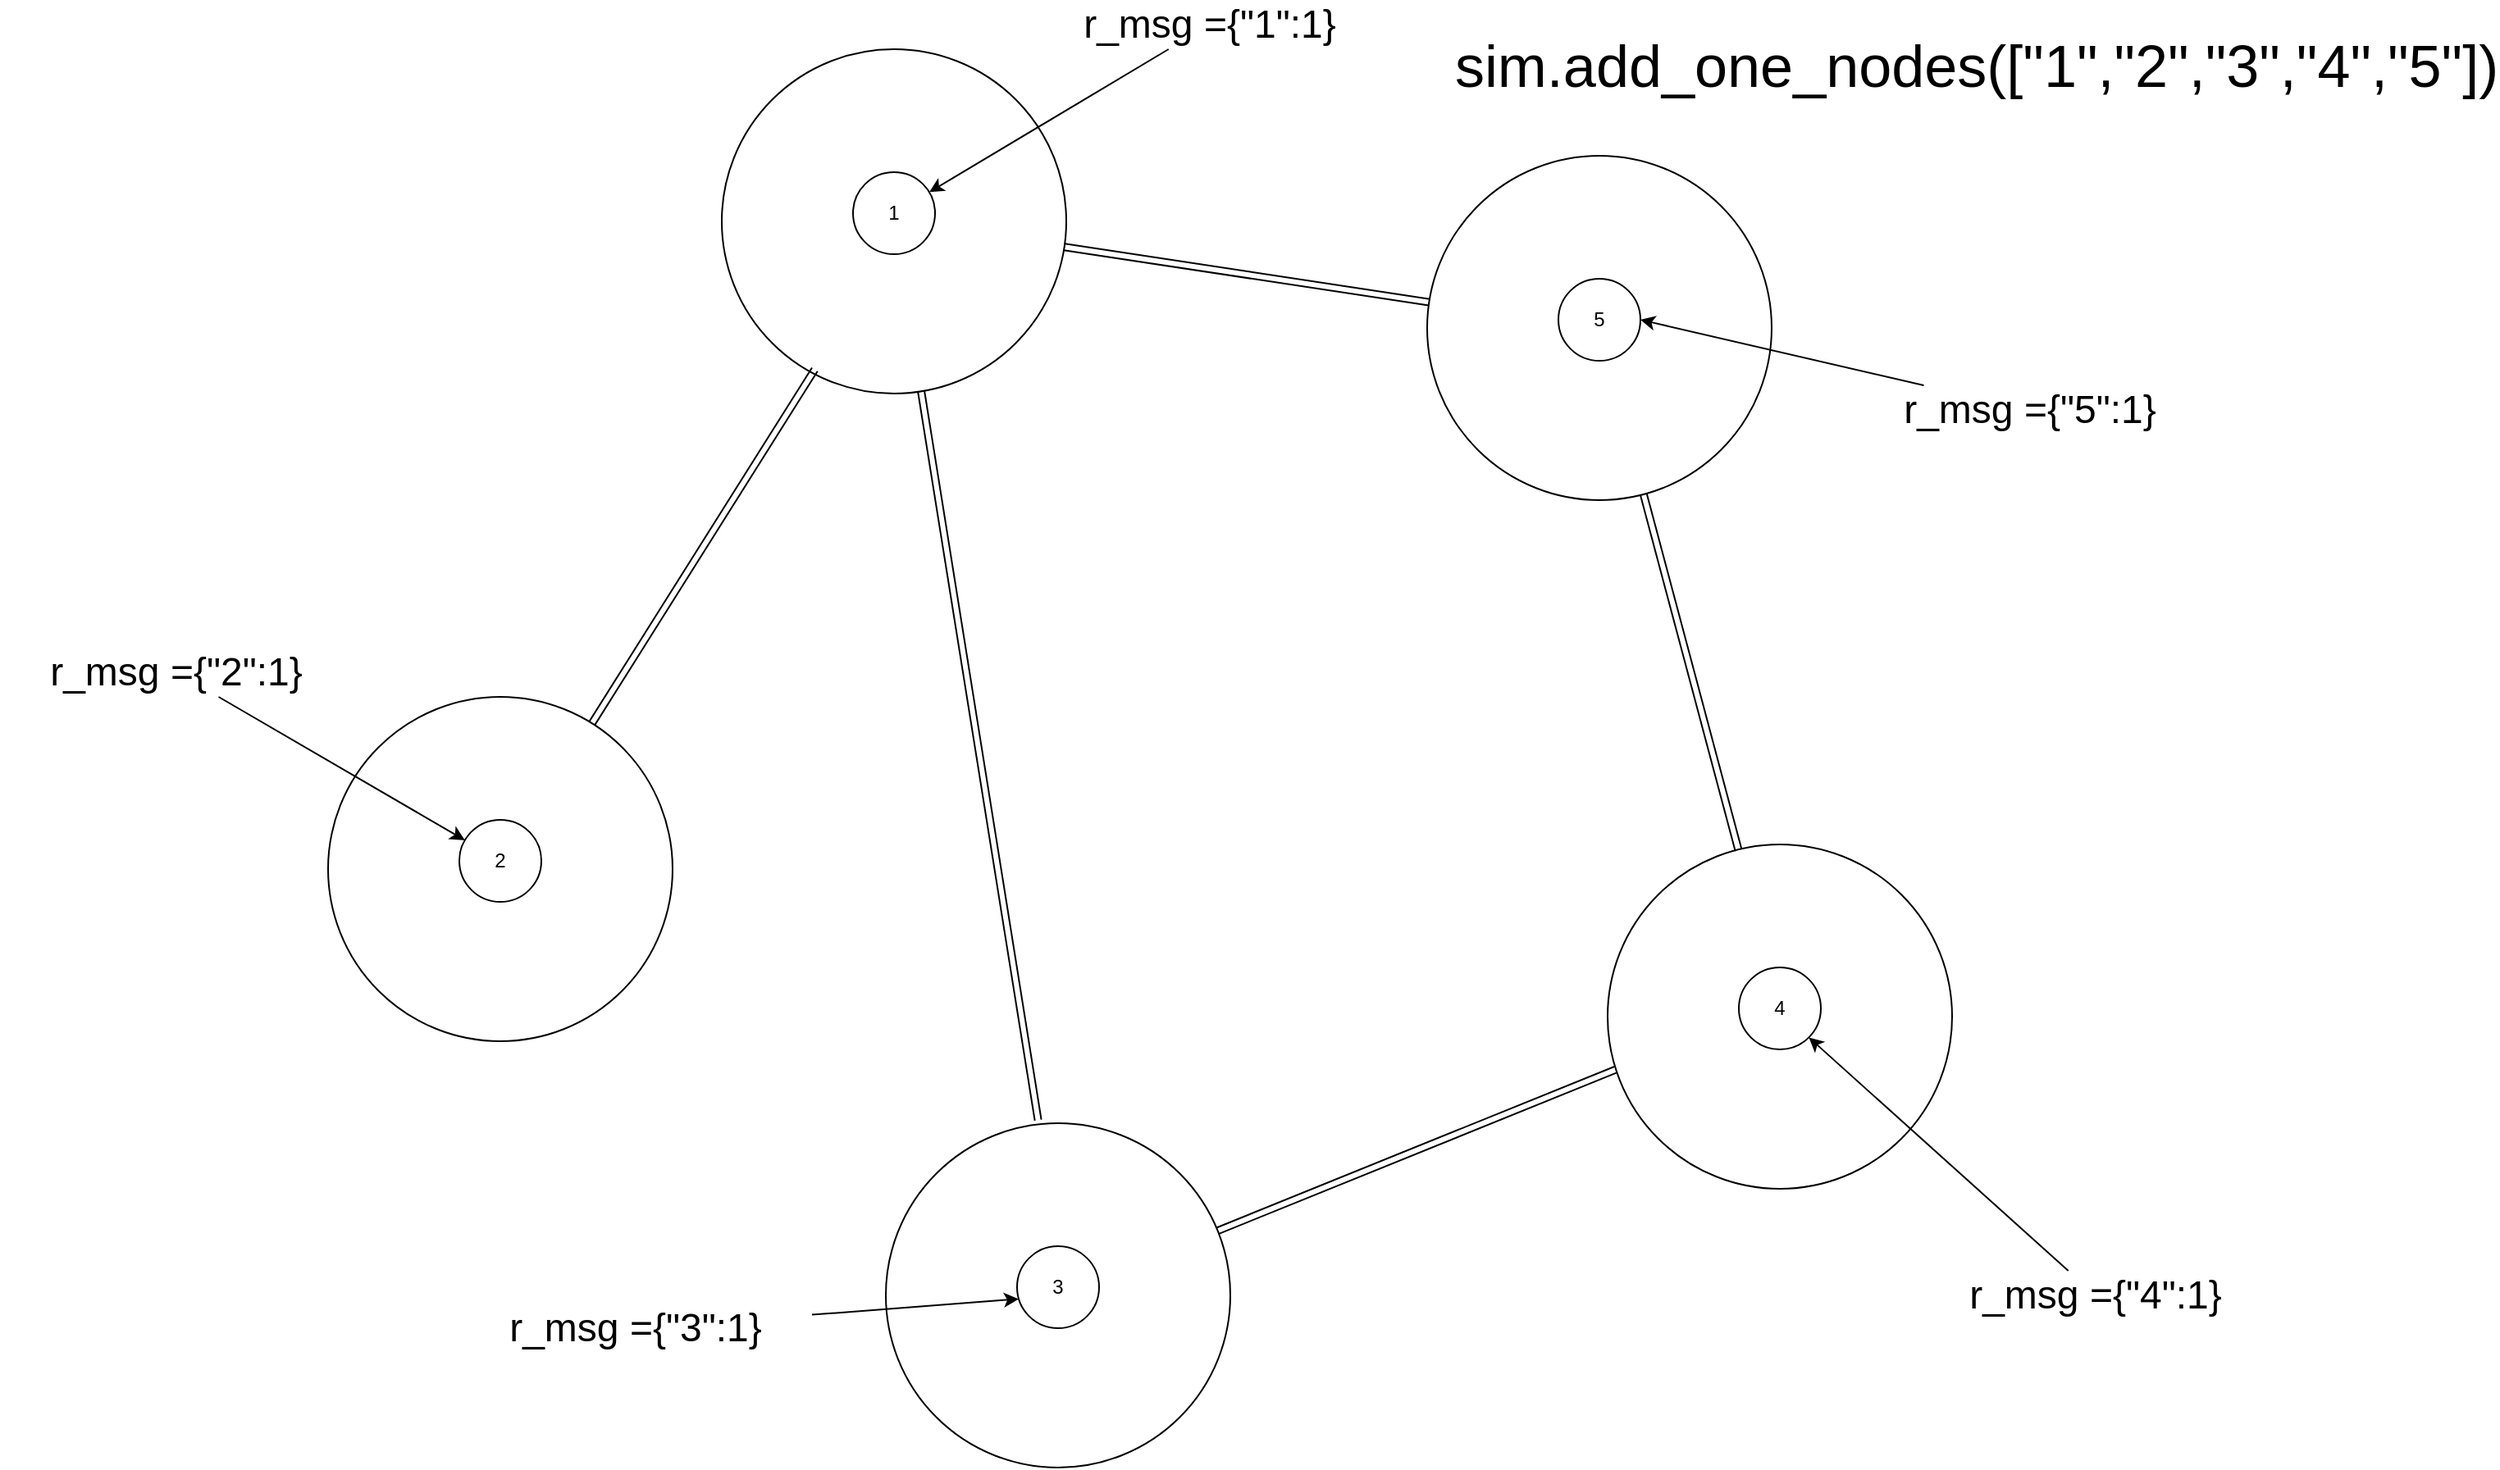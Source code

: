 <mxfile>
    <diagram name="Add One Node IDs Diagram" id="diagram1">
        <mxGraphModel dx="2196" dy="856" grid="1" gridSize="10" guides="1" tooltips="1" connect="1" arrows="1" fold="1" page="1" pageScale="1" pageWidth="850" pageHeight="1100" math="0" shadow="0">
            <root>
                <mxCell id="0"/>
                <mxCell id="1" parent="0"/>
                <mxCell id="title" value="Gds类add_one_node_ids方法工作流程图" style="text;html=1;strokeWidth=0;fillColor=none;fontSize=18;fontFamily=Arial;align=center;" parent="1">
                    <mxGeometry x="300" y="20" width="500" height="30" as="geometry"/>
                </mxCell>
                <mxCell id="legend" value="图例" style="shape=rectangle;strokeWidth=1;fillColor=#f5f5f5;align=center;fontSize=14;fontFamily=Arial;" parent="1">
                    <mxGeometry x="10" y="60" width="120" height="120" as="geometry"/>
                </mxCell>
                <mxCell id="legend_node" value="节点" style="shape=ellipse;strokeWidth=2;fillColor=none;" parent="1">
                    <mxGeometry x="20" y="90" width="30" height="30" as="geometry"/>
                </mxCell>
                <mxCell id="legend_text1" value="节点" style="text;html=1;strokeWidth=0;fillColor=none;" parent="1">
                    <mxGeometry x="60" y="95" width="60" height="20" as="geometry"/>
                </mxCell>
                <mxCell id="legend_source" value="源节点" style="shape=ellipse;strokeWidth=2;fillColor=#ccffcc;" parent="1">
                    <mxGeometry x="20" y="120" width="30" height="30" as="geometry"/>
                </mxCell>
                <mxCell id="legend_text2" value="源节点" style="text;html=1;strokeWidth=0;fillColor=none;" parent="1">
                    <mxGeometry x="60" y="125" width="60" height="20" as="geometry"/>
                </mxCell>
                <mxCell id="legend_edge" value="边" style="shape=line;strokeWidth=1;" parent="1">
                    <mxGeometry x="20" y="150" width="30" as="geometry"/>
                </mxCell>
                <mxCell id="legend_text3" value="边" style="text;html=1;strokeWidth=0;fillColor=none;" parent="1">
                    <mxGeometry x="60" y="145" width="60" height="20" as="geometry"/>
                </mxCell>
                <mxCell id="node1" value="节点1" style="shape=ellipse;strokeWidth=2;fillColor=#ccffcc;" parent="1">
                    <mxGeometry x="300" y="200" width="60" height="60" as="geometry"/>
                </mxCell>
                <mxCell id="node2" value="节点2" style="shape=ellipse;strokeWidth=2;fillColor=none;" parent="1">
                    <mxGeometry x="400" y="150" width="60" height="60" as="geometry"/>
                </mxCell>
                <mxCell id="node3" value="节点3" style="shape=ellipse;strokeWidth=2;fillColor=none;" parent="1">
                    <mxGeometry x="400" y="250" width="60" height="60" as="geometry"/>
                </mxCell>
                <mxCell id="node4" value="节点4" style="shape=ellipse;strokeWidth=2;fillColor=none;" parent="1">
                    <mxGeometry x="500" y="150" width="60" height="60" as="geometry"/>
                </mxCell>
                <mxCell id="node5" value="节点5" style="shape=ellipse;strokeWidth=2;fillColor=none;" parent="1">
                    <mxGeometry x="500" y="250" width="60" height="60" as="geometry"/>
                </mxCell>
                <mxCell id="edge1-2" style="shape=line;strokeWidth=1;" parent="1" source="node1" target="node2">
                    <mxGeometry as="geometry"/>
                </mxCell>
                <mxCell id="edge1-3" style="shape=line;strokeWidth=1;" parent="1" source="node1" target="node3">
                    <mxGeometry as="geometry"/>
                </mxCell>
                <mxCell id="edge2-4" style="shape=line;strokeWidth=1;" parent="1" source="node2" target="node4">
                    <mxGeometry as="geometry"/>
                </mxCell>
                <mxCell id="edge3-5" style="shape=line;strokeWidth=1;" parent="1" source="node3" target="node5">
                    <mxGeometry as="geometry"/>
                </mxCell>
                <mxCell id="edge2-3" style="shape=line;strokeWidth=1;" parent="1" source="node2" target="node3">
                    <mxGeometry as="geometry"/>
                </mxCell>
                <mxCell id="edge4-5" style="shape=line;strokeWidth=1;" parent="1" source="node4" target="node5">
                    <mxGeometry as="geometry"/>
                </mxCell>
                <mxCell id="step1" value="步骤1: 初始化 node_ids = [1]" style="shape=rectangle;strokeWidth=1;fillColor=none;" parent="1">
                    <mxGeometry x="650" y="100" width="150" height="60" as="geometry"/>
                </mxCell>
                <mxCell id="step2" value="步骤2: 遍历node_ids for node_id in node_ids:" style="shape=rectangle;strokeWidth=1;fillColor=none;" parent="1">
                    <mxGeometry x="650" y="180" width="150" height="60" as="geometry"/>
                </mxCell>
                <mxCell id="step3" value="步骤3: 获取原始消息 origin_msg = json.loads(self.nodeid_msg_dict[node_id])" style="shape=rectangle;strokeWidth=1;fillColor=none;" parent="1">
                    <mxGeometry x="650" y="260" width="150" height="60" as="geometry"/>
                </mxCell>
                <mxCell id="step4" value="步骤4: 创建新消息 add_msg = {str(node_id): 1}" style="shape=rectangle;strokeWidth=1;fillColor=none;" parent="1">
                    <mxGeometry x="650" y="340" width="150" height="60" as="geometry"/>
                </mxCell>
                <mxCell id="step5" value="步骤5: 更新原始消息 origin_msg.update(add_msg)" style="shape=rectangle;strokeWidth=1;fillColor=none;" parent="1">
                    <mxGeometry x="650" y="420" width="150" height="60" as="geometry"/>
                </mxCell>
                <mxCell id="step6" value="步骤6: 合并消息 buffer = [add_msg, origin_msg] merged_dict = merge_dicts_with_sum(buffer)" style="shape=rectangle;strokeWidth=1;fillColor=none;" parent="1">
                    <mxGeometry x="650" y="500" width="150" height="80" as="geometry"/>
                </mxCell>
                <mxCell id="step7" value="步骤7: 保存结果 self.nodeid_msg_dict[node_id] = json.dumps(merged_dict) self.normalize_node_id(node_id)" style="shape=rectangle;strokeWidth=1;fillColor=none;" parent="1">
                    <mxGeometry x="650" y="590" width="150" height="80" as="geometry"/>
                </mxCell>
                <mxCell id="msg_before" value="原始消息: {}" style="shape=rectangle;strokeWidth=1;fillColor=none;" parent="1">
                    <mxGeometry x="300" y="350" width="200" height="40" as="geometry"/>
                </mxCell>
                <mxCell id="msg_add" value="添加消息: {&#39;1&#39;: 1}" style="shape=rectangle;strokeWidth=1;fillColor=none;" parent="1">
                    <mxGeometry x="300" y="410" width="200" height="40" as="geometry"/>
                </mxCell>
                <mxCell id="msg_after" value="合并后消息: {&#39;1&#39;: 1}" style="shape=rectangle;strokeWidth=1;fillColor=none;" parent="1">
                    <mxGeometry x="300" y="470" width="200" height="40" as="geometry"/>
                </mxCell>
                <mxCell id="arrow_step1-2" style="shape=arrow;strokeWidth=1;" parent="1" source="step1" target="step2">
                    <mxGeometry as="geometry"/>
                </mxCell>
                <mxCell id="arrow_step2-3" style="shape=arrow;strokeWidth=1;" parent="1" source="step2" target="step3">
                    <mxGeometry as="geometry"/>
                </mxCell>
                <mxCell id="arrow_step3-4" style="shape=arrow;strokeWidth=1;" parent="1" source="step3" target="step4">
                    <mxGeometry as="geometry"/>
                </mxCell>
                <mxCell id="arrow_step4-5" style="shape=arrow;strokeWidth=1;" parent="1" source="step4" target="step5">
                    <mxGeometry as="geometry"/>
                </mxCell>
                <mxCell id="arrow_step5-6" style="shape=arrow;strokeWidth=1;" parent="1" source="step5" target="step6">
                    <mxGeometry as="geometry"/>
                </mxCell>
                <mxCell id="arrow_step6-7" style="shape=arrow;strokeWidth=1;" parent="1" source="step6" target="step7">
                    <mxGeometry as="geometry"/>
                </mxCell>
                <mxCell id="arrow_node1-step2" style="shape=dashed;strokeWidth=1;" parent="1" source="node1" target="step2">
                    <mxGeometry as="geometry"/>
                </mxCell>
                <mxCell id="arrow_step3-msg_before" style="shape=dashed;strokeWidth=1;" parent="1" source="step3" target="msg_before">
                    <mxGeometry as="geometry"/>
                </mxCell>
                <mxCell id="arrow_step4-msg_add" style="shape=dashed;strokeWidth=1;" parent="1" source="step4" target="msg_add">
                    <mxGeometry as="geometry"/>
                </mxCell>
                <mxCell id="arrow_step6-msg_after" style="shape=dashed;strokeWidth=1;" parent="1" source="step6" target="msg_after">
                    <mxGeometry as="geometry"/>
                </mxCell>
                <mxCell id="4" value="" style="group" parent="1" vertex="1" connectable="0">
                    <mxGeometry x="340" y="35" width="410" height="210" as="geometry"/>
                </mxCell>
                <mxCell id="2" value="" style="ellipse;whiteSpace=wrap;html=1;aspect=fixed;fillColor=none;" parent="4" vertex="1">
                    <mxGeometry width="210" height="210" as="geometry"/>
                </mxCell>
                <mxCell id="3" value="1" style="ellipse;whiteSpace=wrap;html=1;aspect=fixed;strokeColor=default;fillColor=none;" parent="4" vertex="1">
                    <mxGeometry x="80" y="75" width="50" height="50" as="geometry"/>
                </mxCell>
                <mxCell id="5" value="" style="group" parent="1" vertex="1" connectable="0">
                    <mxGeometry x="100" y="430" width="210" height="210" as="geometry"/>
                </mxCell>
                <mxCell id="6" value="" style="ellipse;whiteSpace=wrap;html=1;aspect=fixed;fillColor=none;" parent="5" vertex="1">
                    <mxGeometry width="210" height="210" as="geometry"/>
                </mxCell>
                <mxCell id="7" value="2" style="ellipse;whiteSpace=wrap;html=1;aspect=fixed;strokeColor=default;fillColor=none;" parent="5" vertex="1">
                    <mxGeometry x="80" y="75" width="50" height="50" as="geometry"/>
                </mxCell>
                <mxCell id="8" value="" style="group" parent="1" vertex="1" connectable="0">
                    <mxGeometry x="440" y="690" width="210" height="210" as="geometry"/>
                </mxCell>
                <mxCell id="9" value="" style="ellipse;whiteSpace=wrap;html=1;aspect=fixed;fillColor=none;" parent="8" vertex="1">
                    <mxGeometry width="210" height="210" as="geometry"/>
                </mxCell>
                <mxCell id="10" value="3" style="ellipse;whiteSpace=wrap;html=1;aspect=fixed;strokeColor=default;fillColor=none;" parent="8" vertex="1">
                    <mxGeometry x="80" y="75" width="50" height="50" as="geometry"/>
                </mxCell>
                <mxCell id="11" value="" style="group" parent="1" vertex="1" connectable="0">
                    <mxGeometry x="880" y="520" width="210" height="210" as="geometry"/>
                </mxCell>
                <mxCell id="12" value="" style="ellipse;whiteSpace=wrap;html=1;aspect=fixed;fillColor=none;" parent="11" vertex="1">
                    <mxGeometry width="210" height="210" as="geometry"/>
                </mxCell>
                <mxCell id="13" value="4" style="ellipse;whiteSpace=wrap;html=1;aspect=fixed;strokeColor=default;fillColor=none;" parent="11" vertex="1">
                    <mxGeometry x="80" y="75" width="50" height="50" as="geometry"/>
                </mxCell>
                <mxCell id="14" value="" style="group" parent="1" vertex="1" connectable="0">
                    <mxGeometry x="770" y="100" width="210" height="210" as="geometry"/>
                </mxCell>
                <mxCell id="15" value="" style="ellipse;whiteSpace=wrap;html=1;aspect=fixed;fillColor=none;" parent="14" vertex="1">
                    <mxGeometry width="210" height="210" as="geometry"/>
                </mxCell>
                <mxCell id="16" value="5" style="ellipse;whiteSpace=wrap;html=1;aspect=fixed;strokeColor=default;fillColor=none;" parent="14" vertex="1">
                    <mxGeometry x="80" y="75" width="50" height="50" as="geometry"/>
                </mxCell>
                <mxCell id="17" style="html=1;entryX=0.27;entryY=0.93;entryDx=0;entryDy=0;entryPerimeter=0;shape=link;" parent="1" source="6" target="2" edge="1">
                    <mxGeometry relative="1" as="geometry"/>
                </mxCell>
                <mxCell id="18" style="html=1;shape=link;" parent="1" source="2" target="15" edge="1">
                    <mxGeometry relative="1" as="geometry"/>
                </mxCell>
                <mxCell id="19" style="html=1;entryX=0.38;entryY=0.017;entryDx=0;entryDy=0;entryPerimeter=0;shape=link;" parent="1" source="15" target="12" edge="1">
                    <mxGeometry relative="1" as="geometry"/>
                </mxCell>
                <mxCell id="20" style="html=1;entryX=0.442;entryY=-0.009;entryDx=0;entryDy=0;entryPerimeter=0;shape=link;" parent="1" source="2" target="9" edge="1">
                    <mxGeometry relative="1" as="geometry"/>
                </mxCell>
                <mxCell id="21" style="html=1;entryX=0.023;entryY=0.654;entryDx=0;entryDy=0;entryPerimeter=0;shape=link;" parent="1" source="9" target="12" edge="1">
                    <mxGeometry relative="1" as="geometry"/>
                </mxCell>
                <mxCell id="22" value="&lt;font style=&quot;font-size: 36px;&quot;&gt;sim.add_one_nodes([&quot;1&quot;,&quot;2&quot;,&quot;3&quot;,&quot;4&quot;,&quot;5&quot;])&lt;/font&gt;" style="text;html=1;align=center;verticalAlign=middle;whiteSpace=wrap;rounded=0;" parent="1" vertex="1">
                    <mxGeometry x="1000" y="30" width="210" height="30" as="geometry"/>
                </mxCell>
                <mxCell id="25" style="edgeStyle=none;html=1;" parent="1" source="23" target="3" edge="1">
                    <mxGeometry relative="1" as="geometry"/>
                </mxCell>
                <mxCell id="23" value="&lt;font style=&quot;font-size: 24px;&quot;&gt;r_msg ={&quot;1&quot;:1}&lt;/font&gt;" style="text;html=1;align=center;verticalAlign=middle;whiteSpace=wrap;rounded=0;" parent="1" vertex="1">
                    <mxGeometry x="530" y="5" width="215" height="30" as="geometry"/>
                </mxCell>
                <mxCell id="27" style="edgeStyle=none;html=1;" parent="1" source="26" target="7" edge="1">
                    <mxGeometry relative="1" as="geometry"/>
                </mxCell>
                <mxCell id="26" value="&lt;font style=&quot;font-size: 24px;&quot;&gt;r_msg ={&quot;2&quot;:1}&lt;/font&gt;" style="text;html=1;align=center;verticalAlign=middle;whiteSpace=wrap;rounded=0;" parent="1" vertex="1">
                    <mxGeometry x="-100" y="400" width="215" height="30" as="geometry"/>
                </mxCell>
                <mxCell id="28" value="&lt;font style=&quot;font-size: 24px;&quot;&gt;r_msg ={&quot;3&quot;:1}&lt;/font&gt;" style="text;html=1;align=center;verticalAlign=middle;whiteSpace=wrap;rounded=0;" parent="1" vertex="1">
                    <mxGeometry x="180" y="800" width="215" height="30" as="geometry"/>
                </mxCell>
                <mxCell id="29" style="edgeStyle=none;html=1;entryX=0.02;entryY=0.644;entryDx=0;entryDy=0;entryPerimeter=0;" parent="1" source="28" target="10" edge="1">
                    <mxGeometry relative="1" as="geometry"/>
                </mxCell>
                <mxCell id="31" style="edgeStyle=none;html=1;entryX=1;entryY=1;entryDx=0;entryDy=0;" parent="1" source="30" target="13" edge="1">
                    <mxGeometry relative="1" as="geometry"/>
                </mxCell>
                <mxCell id="30" value="&lt;font style=&quot;font-size: 24px;&quot;&gt;r_msg ={&quot;4&quot;:1}&lt;/font&gt;" style="text;html=1;align=center;verticalAlign=middle;whiteSpace=wrap;rounded=0;" parent="1" vertex="1">
                    <mxGeometry x="1070" y="780" width="215" height="30" as="geometry"/>
                </mxCell>
                <mxCell id="33" style="edgeStyle=none;html=1;entryX=1;entryY=0.5;entryDx=0;entryDy=0;" parent="1" source="32" target="16" edge="1">
                    <mxGeometry relative="1" as="geometry"/>
                </mxCell>
                <mxCell id="32" value="&lt;font style=&quot;font-size: 24px;&quot;&gt;r_msg ={&quot;5&quot;:1}&lt;/font&gt;" style="text;html=1;align=center;verticalAlign=middle;whiteSpace=wrap;rounded=0;" parent="1" vertex="1">
                    <mxGeometry x="1030" y="240" width="215" height="30" as="geometry"/>
                </mxCell>
            </root>
        </mxGraphModel>
    </diagram>
</mxfile>